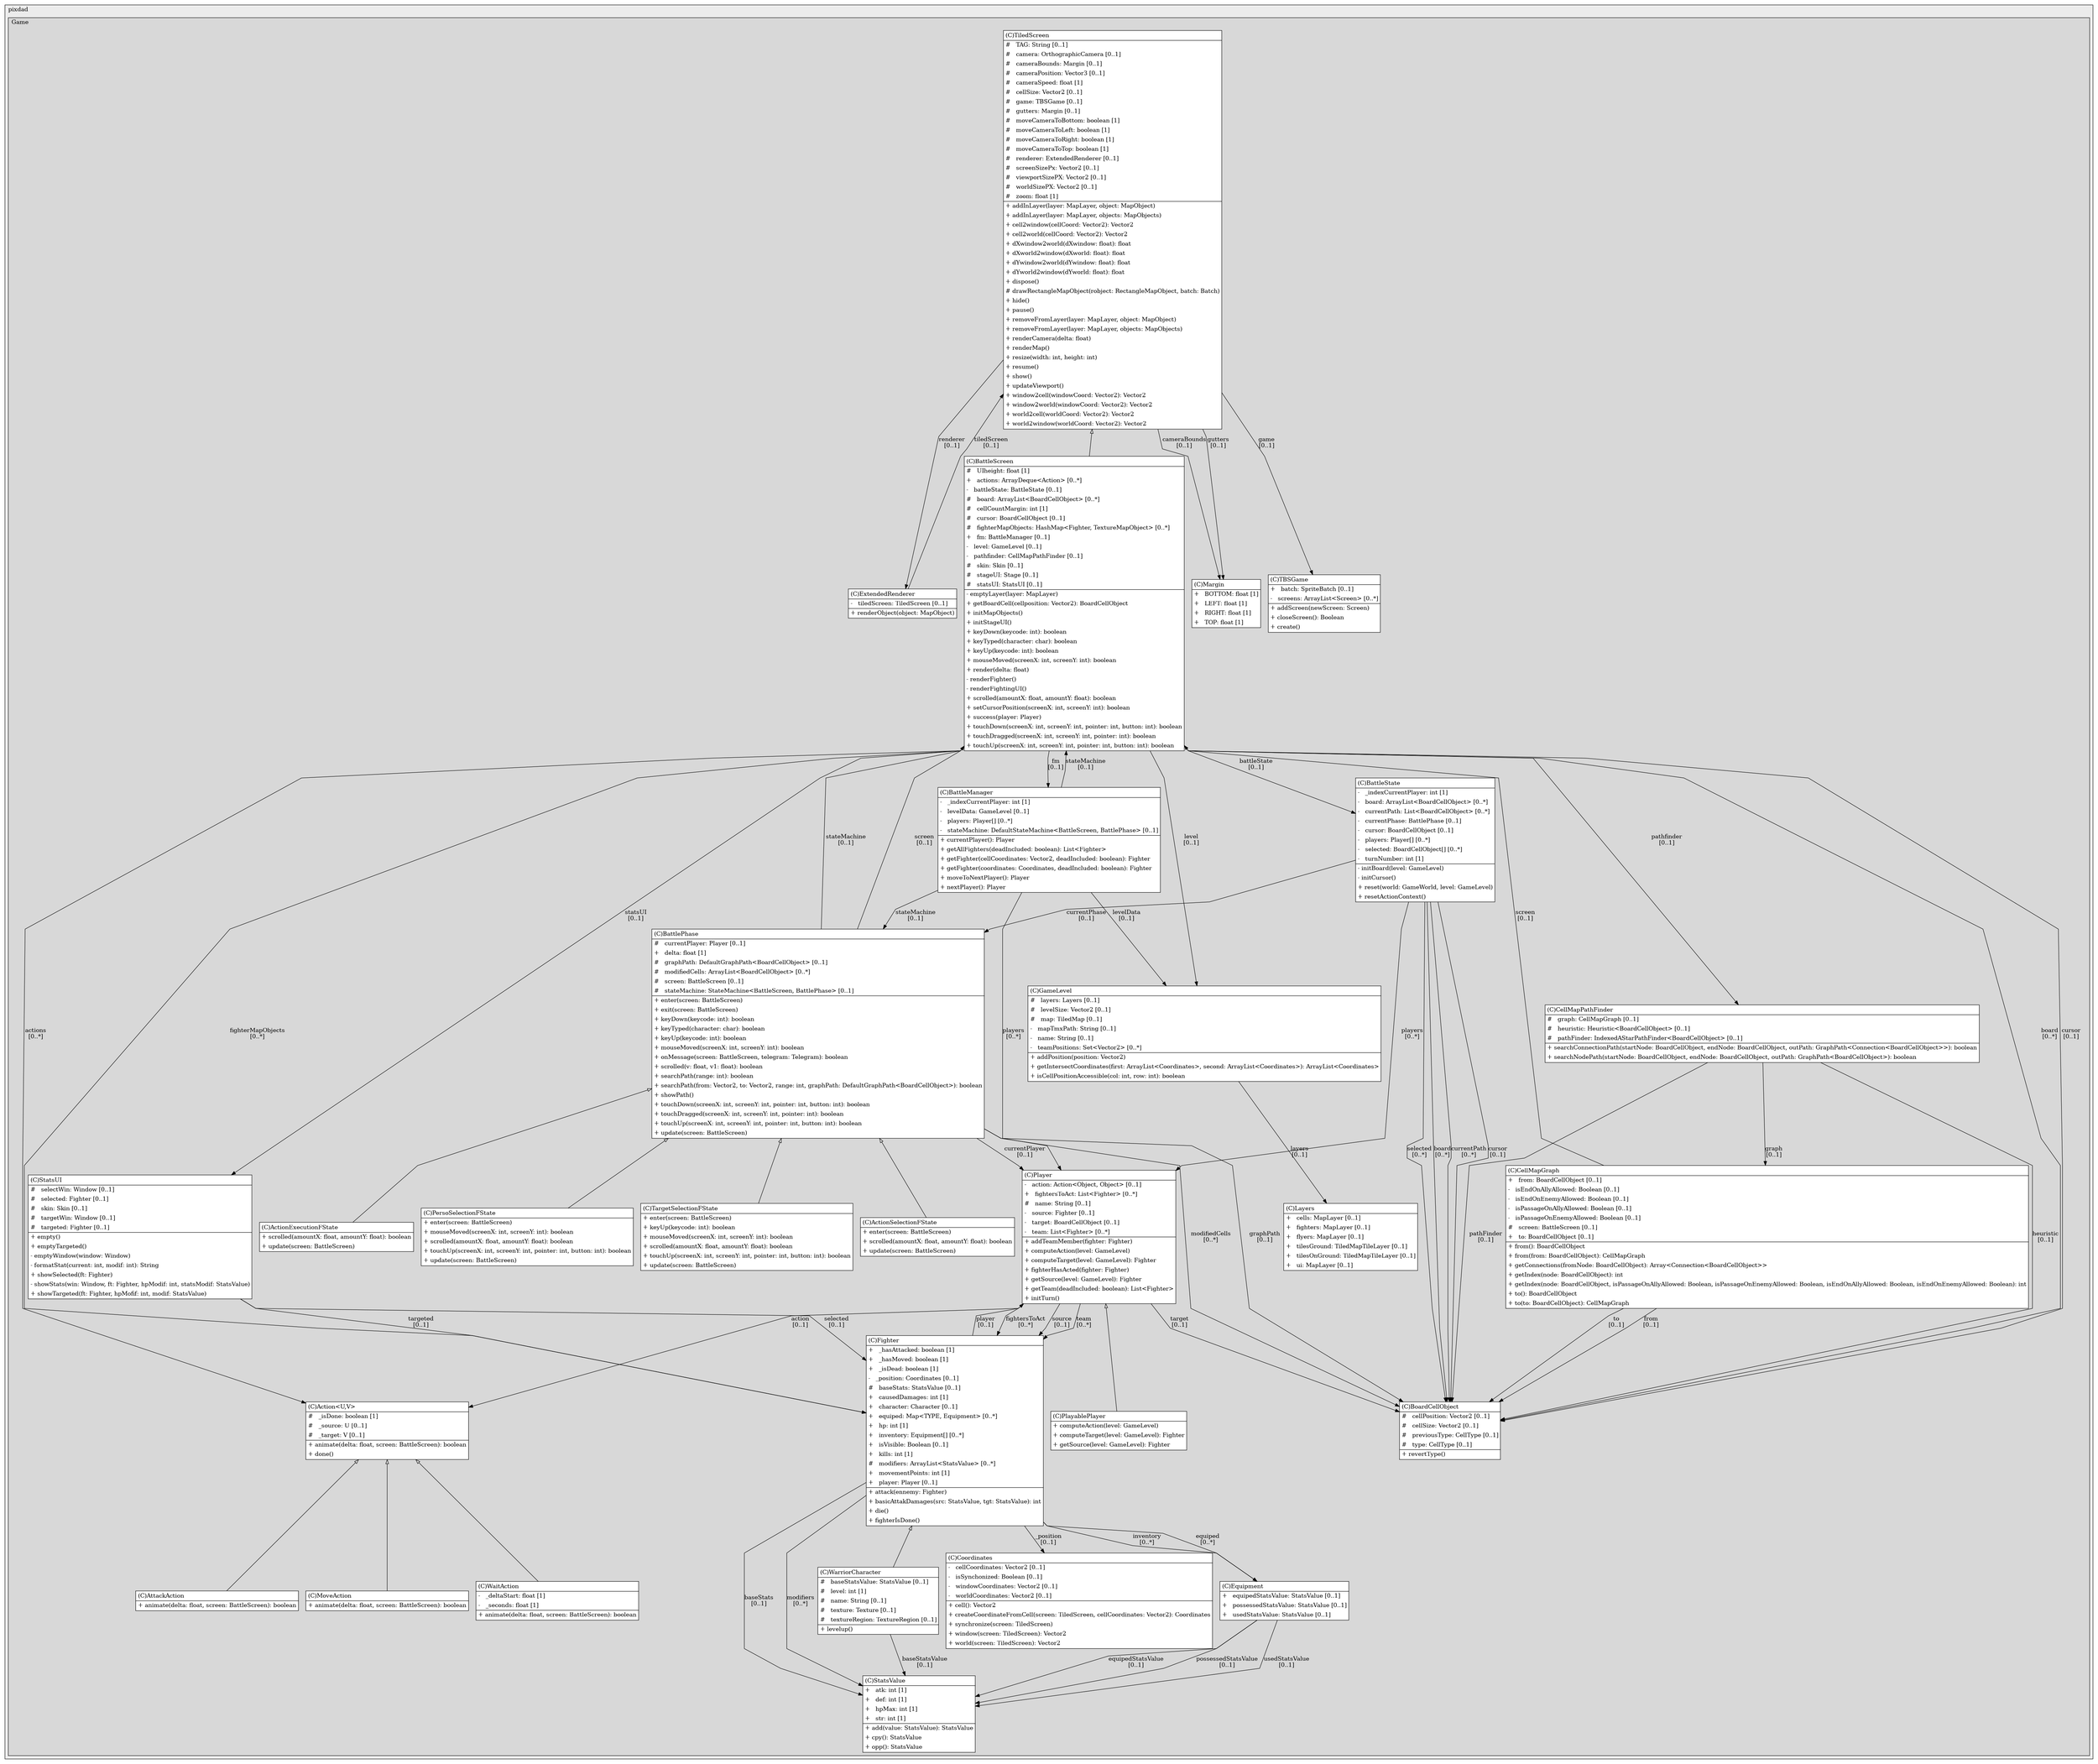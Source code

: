 @startuml

/' diagram meta data start
config=StructureConfiguration;
{
  "projectClassification": {
    "searchMode": "OpenProject", // OpenProject, AllProjects
    "includedProjects": "",
    "pathEndKeywords": "*.impl",
    "isClientPath": "",
    "isClientName": "",
    "isTestPath": "",
    "isTestName": "",
    "isMappingPath": "",
    "isMappingName": "",
    "isDataAccessPath": "",
    "isDataAccessName": "",
    "isDataStructurePath": "",
    "isDataStructureName": "",
    "isInterfaceStructuresPath": "",
    "isInterfaceStructuresName": "",
    "isEntryPointPath": "",
    "isEntryPointName": ""
  },
  "graphRestriction": {
    "classPackageExcludeFilter": "",
    "classPackageIncludeFilter": "",
    "classNameExcludeFilter": "",
    "classNameIncludeFilter": "",
    "methodNameExcludeFilter": "",
    "methodNameIncludeFilter": "",
    "removeByInheritance": "", // inheritance/annotation based filtering is done in a second step
    "removeByAnnotation": "",
    "removeByClassPackage": "", // cleanup the graph after inheritance/annotation based filtering is done
    "removeByClassName": "",
    "cutMappings": false,
    "cutEnum": true,
    "cutTests": true,
    "cutClient": true,
    "cutDataAccess": false,
    "cutInterfaceStructures": false,
    "cutDataStructures": false,
    "cutGetterAndSetter": true,
    "cutConstructors": true
  },
  "graphTraversal": {
    "forwardDepth": 6,
    "backwardDepth": 6,
    "classPackageExcludeFilter": "",
    "classPackageIncludeFilter": "",
    "classNameExcludeFilter": "",
    "classNameIncludeFilter": "",
    "methodNameExcludeFilter": "",
    "methodNameIncludeFilter": "",
    "hideMappings": false,
    "hideDataStructures": false,
    "hidePrivateMethods": true,
    "hideInterfaceCalls": true, // indirection: implementation -> interface (is hidden) -> implementation
    "onlyShowApplicationEntryPoints": false // root node is included
  },
  "details": {
    "aggregation": "GroupByClass", // ByClass, GroupByClass, None
    "showClassGenericTypes": true,
    "showMethods": true,
    "showMethodParameterNames": true,
    "showMethodParameterTypes": true,
    "showMethodReturnType": true,
    "showPackageLevels": 2,
    "showDetailedClassStructure": true
  },
  "rootClass": "fr.pixdad.Game.battle.core.BattleState"
}
diagram meta data end '/



digraph g {
    rankdir="TB"
    splines=polyline
    

'nodes 
subgraph cluster_987858552 { 
   	label=pixdad
	labeljust=l
	fillcolor="#ececec"
	style=filled
   
   subgraph cluster_583152824 { 
   	label=Game
	labeljust=l
	fillcolor="#d8d8d8"
	style=filled
   
   Action914802988[
	label=<<TABLE BORDER="1" CELLBORDER="0" CELLPADDING="4" CELLSPACING="0">
<TR><TD ALIGN="LEFT" >(C)Action&lt;U,V&gt;</TD></TR>
<HR/>
<TR><TD ALIGN="LEFT" >#   _isDone: boolean [1]</TD></TR>
<TR><TD ALIGN="LEFT" >#   _source: U [0..1]</TD></TR>
<TR><TD ALIGN="LEFT" >#   _target: V [0..1]</TD></TR>
<HR/>
<TR><TD ALIGN="LEFT" >+ animate(delta: float, screen: BattleScreen): boolean</TD></TR>
<TR><TD ALIGN="LEFT" >+ done()</TD></TR>
</TABLE>>
	style=filled
	margin=0
	shape=plaintext
	fillcolor="#FFFFFF"
];

ActionExecutionFState384334176[
	label=<<TABLE BORDER="1" CELLBORDER="0" CELLPADDING="4" CELLSPACING="0">
<TR><TD ALIGN="LEFT" >(C)ActionExecutionFState</TD></TR>
<HR/>
<TR><TD ALIGN="LEFT" >+ scrolled(amountX: float, amountY: float): boolean</TD></TR>
<TR><TD ALIGN="LEFT" >+ update(screen: BattleScreen)</TD></TR>
</TABLE>>
	style=filled
	margin=0
	shape=plaintext
	fillcolor="#FFFFFF"
];

ActionSelectionFState384334176[
	label=<<TABLE BORDER="1" CELLBORDER="0" CELLPADDING="4" CELLSPACING="0">
<TR><TD ALIGN="LEFT" >(C)ActionSelectionFState</TD></TR>
<HR/>
<TR><TD ALIGN="LEFT" >+ enter(screen: BattleScreen)</TD></TR>
<TR><TD ALIGN="LEFT" >+ scrolled(amountX: float, amountY: float): boolean</TD></TR>
<TR><TD ALIGN="LEFT" >+ update(screen: BattleScreen)</TD></TR>
</TABLE>>
	style=filled
	margin=0
	shape=plaintext
	fillcolor="#FFFFFF"
];

AttackAction914802988[
	label=<<TABLE BORDER="1" CELLBORDER="0" CELLPADDING="4" CELLSPACING="0">
<TR><TD ALIGN="LEFT" >(C)AttackAction</TD></TR>
<HR/>
<TR><TD ALIGN="LEFT" >+ animate(delta: float, screen: BattleScreen): boolean</TD></TR>
</TABLE>>
	style=filled
	margin=0
	shape=plaintext
	fillcolor="#FFFFFF"
];

BattleManager808056765[
	label=<<TABLE BORDER="1" CELLBORDER="0" CELLPADDING="4" CELLSPACING="0">
<TR><TD ALIGN="LEFT" >(C)BattleManager</TD></TR>
<HR/>
<TR><TD ALIGN="LEFT" >-   _indexCurrentPlayer: int [1]</TD></TR>
<TR><TD ALIGN="LEFT" >-   levelData: GameLevel [0..1]</TD></TR>
<TR><TD ALIGN="LEFT" >-   players: Player[] [0..*]</TD></TR>
<TR><TD ALIGN="LEFT" >-   stateMachine: DefaultStateMachine&lt;BattleScreen, BattlePhase&gt; [0..1]</TD></TR>
<HR/>
<TR><TD ALIGN="LEFT" >+ currentPlayer(): Player</TD></TR>
<TR><TD ALIGN="LEFT" >+ getAllFighters(deadIncluded: boolean): List&lt;Fighter&gt;</TD></TR>
<TR><TD ALIGN="LEFT" >+ getFighter(cellCoordinates: Vector2, deadIncluded: boolean): Fighter</TD></TR>
<TR><TD ALIGN="LEFT" >+ getFighter(coordinates: Coordinates, deadIncluded: boolean): Fighter</TD></TR>
<TR><TD ALIGN="LEFT" >+ moveToNextPlayer(): Player</TD></TR>
<TR><TD ALIGN="LEFT" >+ nextPlayer(): Player</TD></TR>
</TABLE>>
	style=filled
	margin=0
	shape=plaintext
	fillcolor="#FFFFFF"
];

BattlePhase384334176[
	label=<<TABLE BORDER="1" CELLBORDER="0" CELLPADDING="4" CELLSPACING="0">
<TR><TD ALIGN="LEFT" >(C)BattlePhase</TD></TR>
<HR/>
<TR><TD ALIGN="LEFT" >#   currentPlayer: Player [0..1]</TD></TR>
<TR><TD ALIGN="LEFT" >+   delta: float [1]</TD></TR>
<TR><TD ALIGN="LEFT" >#   graphPath: DefaultGraphPath&lt;BoardCellObject&gt; [0..1]</TD></TR>
<TR><TD ALIGN="LEFT" >#   modifiedCells: ArrayList&lt;BoardCellObject&gt; [0..*]</TD></TR>
<TR><TD ALIGN="LEFT" >#   screen: BattleScreen [0..1]</TD></TR>
<TR><TD ALIGN="LEFT" >#   stateMachine: StateMachine&lt;BattleScreen, BattlePhase&gt; [0..1]</TD></TR>
<HR/>
<TR><TD ALIGN="LEFT" >+ enter(screen: BattleScreen)</TD></TR>
<TR><TD ALIGN="LEFT" >+ exit(screen: BattleScreen)</TD></TR>
<TR><TD ALIGN="LEFT" >+ keyDown(keycode: int): boolean</TD></TR>
<TR><TD ALIGN="LEFT" >+ keyTyped(character: char): boolean</TD></TR>
<TR><TD ALIGN="LEFT" >+ keyUp(keycode: int): boolean</TD></TR>
<TR><TD ALIGN="LEFT" >+ mouseMoved(screenX: int, screenY: int): boolean</TD></TR>
<TR><TD ALIGN="LEFT" >+ onMessage(screen: BattleScreen, telegram: Telegram): boolean</TD></TR>
<TR><TD ALIGN="LEFT" >+ scrolled(v: float, v1: float): boolean</TD></TR>
<TR><TD ALIGN="LEFT" >+ searchPath(range: int): boolean</TD></TR>
<TR><TD ALIGN="LEFT" >+ searchPath(from: Vector2, to: Vector2, range: int, graphPath: DefaultGraphPath&lt;BoardCellObject&gt;): boolean</TD></TR>
<TR><TD ALIGN="LEFT" >+ showPath()</TD></TR>
<TR><TD ALIGN="LEFT" >+ touchDown(screenX: int, screenY: int, pointer: int, button: int): boolean</TD></TR>
<TR><TD ALIGN="LEFT" >+ touchDragged(screenX: int, screenY: int, pointer: int): boolean</TD></TR>
<TR><TD ALIGN="LEFT" >+ touchUp(screenX: int, screenY: int, pointer: int, button: int): boolean</TD></TR>
<TR><TD ALIGN="LEFT" >+ update(screen: BattleScreen)</TD></TR>
</TABLE>>
	style=filled
	margin=0
	shape=plaintext
	fillcolor="#FFFFFF"
];

BattleScreen808056765[
	label=<<TABLE BORDER="1" CELLBORDER="0" CELLPADDING="4" CELLSPACING="0">
<TR><TD ALIGN="LEFT" >(C)BattleScreen</TD></TR>
<HR/>
<TR><TD ALIGN="LEFT" >#   UIheight: float [1]</TD></TR>
<TR><TD ALIGN="LEFT" >+   actions: ArrayDeque&lt;Action&gt; [0..*]</TD></TR>
<TR><TD ALIGN="LEFT" >-   battleState: BattleState [0..1]</TD></TR>
<TR><TD ALIGN="LEFT" >#   board: ArrayList&lt;BoardCellObject&gt; [0..*]</TD></TR>
<TR><TD ALIGN="LEFT" >#   cellCountMargin: int [1]</TD></TR>
<TR><TD ALIGN="LEFT" >#   cursor: BoardCellObject [0..1]</TD></TR>
<TR><TD ALIGN="LEFT" >#   fighterMapObjects: HashMap&lt;Fighter, TextureMapObject&gt; [0..*]</TD></TR>
<TR><TD ALIGN="LEFT" >+   fm: BattleManager [0..1]</TD></TR>
<TR><TD ALIGN="LEFT" >-   level: GameLevel [0..1]</TD></TR>
<TR><TD ALIGN="LEFT" >-   pathfinder: CellMapPathFinder [0..1]</TD></TR>
<TR><TD ALIGN="LEFT" >#   skin: Skin [0..1]</TD></TR>
<TR><TD ALIGN="LEFT" >#   stageUI: Stage [0..1]</TD></TR>
<TR><TD ALIGN="LEFT" >#   statsUI: StatsUI [0..1]</TD></TR>
<HR/>
<TR><TD ALIGN="LEFT" >- emptyLayer(layer: MapLayer)</TD></TR>
<TR><TD ALIGN="LEFT" >+ getBoardCell(cellposition: Vector2): BoardCellObject</TD></TR>
<TR><TD ALIGN="LEFT" >+ initMapObjects()</TD></TR>
<TR><TD ALIGN="LEFT" >+ initStageUI()</TD></TR>
<TR><TD ALIGN="LEFT" >+ keyDown(keycode: int): boolean</TD></TR>
<TR><TD ALIGN="LEFT" >+ keyTyped(character: char): boolean</TD></TR>
<TR><TD ALIGN="LEFT" >+ keyUp(keycode: int): boolean</TD></TR>
<TR><TD ALIGN="LEFT" >+ mouseMoved(screenX: int, screenY: int): boolean</TD></TR>
<TR><TD ALIGN="LEFT" >+ render(delta: float)</TD></TR>
<TR><TD ALIGN="LEFT" >- renderFighter()</TD></TR>
<TR><TD ALIGN="LEFT" >- renderFightingUI()</TD></TR>
<TR><TD ALIGN="LEFT" >+ scrolled(amountX: float, amountY: float): boolean</TD></TR>
<TR><TD ALIGN="LEFT" >+ setCursorPosition(screenX: int, screenY: int): boolean</TD></TR>
<TR><TD ALIGN="LEFT" >+ success(player: Player)</TD></TR>
<TR><TD ALIGN="LEFT" >+ touchDown(screenX: int, screenY: int, pointer: int, button: int): boolean</TD></TR>
<TR><TD ALIGN="LEFT" >+ touchDragged(screenX: int, screenY: int, pointer: int): boolean</TD></TR>
<TR><TD ALIGN="LEFT" >+ touchUp(screenX: int, screenY: int, pointer: int, button: int): boolean</TD></TR>
</TABLE>>
	style=filled
	margin=0
	shape=plaintext
	fillcolor="#FFFFFF"
];

BattleState808056765[
	label=<<TABLE BORDER="1" CELLBORDER="0" CELLPADDING="4" CELLSPACING="0">
<TR><TD ALIGN="LEFT" >(C)BattleState</TD></TR>
<HR/>
<TR><TD ALIGN="LEFT" >-   _indexCurrentPlayer: int [1]</TD></TR>
<TR><TD ALIGN="LEFT" >-   board: ArrayList&lt;BoardCellObject&gt; [0..*]</TD></TR>
<TR><TD ALIGN="LEFT" >-   currentPath: List&lt;BoardCellObject&gt; [0..*]</TD></TR>
<TR><TD ALIGN="LEFT" >-   currentPhase: BattlePhase [0..1]</TD></TR>
<TR><TD ALIGN="LEFT" >-   cursor: BoardCellObject [0..1]</TD></TR>
<TR><TD ALIGN="LEFT" >-   players: Player[] [0..*]</TD></TR>
<TR><TD ALIGN="LEFT" >-   selected: BoardCellObject[] [0..*]</TD></TR>
<TR><TD ALIGN="LEFT" >-   turnNumber: int [1]</TD></TR>
<HR/>
<TR><TD ALIGN="LEFT" >- initBoard(level: GameLevel)</TD></TR>
<TR><TD ALIGN="LEFT" >- initCursor()</TD></TR>
<TR><TD ALIGN="LEFT" >+ reset(world: GameWorld, level: GameLevel)</TD></TR>
<TR><TD ALIGN="LEFT" >+ resetActionContext()</TD></TR>
</TABLE>>
	style=filled
	margin=0
	shape=plaintext
	fillcolor="#FFFFFF"
];

BoardCellObject808056765[
	label=<<TABLE BORDER="1" CELLBORDER="0" CELLPADDING="4" CELLSPACING="0">
<TR><TD ALIGN="LEFT" >(C)BoardCellObject</TD></TR>
<HR/>
<TR><TD ALIGN="LEFT" >#   cellPosition: Vector2 [0..1]</TD></TR>
<TR><TD ALIGN="LEFT" >#   cellSize: Vector2 [0..1]</TD></TR>
<TR><TD ALIGN="LEFT" >#   previousType: CellType [0..1]</TD></TR>
<TR><TD ALIGN="LEFT" >#   type: CellType [0..1]</TD></TR>
<HR/>
<TR><TD ALIGN="LEFT" >+ revertType()</TD></TR>
</TABLE>>
	style=filled
	margin=0
	shape=plaintext
	fillcolor="#FFFFFF"
];

CellMapGraph1782098922[
	label=<<TABLE BORDER="1" CELLBORDER="0" CELLPADDING="4" CELLSPACING="0">
<TR><TD ALIGN="LEFT" >(C)CellMapGraph</TD></TR>
<HR/>
<TR><TD ALIGN="LEFT" >+   from: BoardCellObject [0..1]</TD></TR>
<TR><TD ALIGN="LEFT" >-   isEndOnAllyAllowed: Boolean [0..1]</TD></TR>
<TR><TD ALIGN="LEFT" >-   isEndOnEnemyAllowed: Boolean [0..1]</TD></TR>
<TR><TD ALIGN="LEFT" >-   isPassageOnAllyAllowed: Boolean [0..1]</TD></TR>
<TR><TD ALIGN="LEFT" >-   isPassageOnEnemyAllowed: Boolean [0..1]</TD></TR>
<TR><TD ALIGN="LEFT" >#   screen: BattleScreen [0..1]</TD></TR>
<TR><TD ALIGN="LEFT" >+   to: BoardCellObject [0..1]</TD></TR>
<HR/>
<TR><TD ALIGN="LEFT" >+ from(): BoardCellObject</TD></TR>
<TR><TD ALIGN="LEFT" >+ from(from: BoardCellObject): CellMapGraph</TD></TR>
<TR><TD ALIGN="LEFT" >+ getConnections(fromNode: BoardCellObject): Array&lt;Connection&lt;BoardCellObject&gt;&gt;</TD></TR>
<TR><TD ALIGN="LEFT" >+ getIndex(node: BoardCellObject): int</TD></TR>
<TR><TD ALIGN="LEFT" >+ getIndex(node: BoardCellObject, isPassageOnAllyAllowed: Boolean, isPassageOnEnemyAllowed: Boolean, isEndOnAllyAllowed: Boolean, isEndOnEnemyAllowed: Boolean): int</TD></TR>
<TR><TD ALIGN="LEFT" >+ to(): BoardCellObject</TD></TR>
<TR><TD ALIGN="LEFT" >+ to(to: BoardCellObject): CellMapGraph</TD></TR>
</TABLE>>
	style=filled
	margin=0
	shape=plaintext
	fillcolor="#FFFFFF"
];

CellMapPathFinder703280045[
	label=<<TABLE BORDER="1" CELLBORDER="0" CELLPADDING="4" CELLSPACING="0">
<TR><TD ALIGN="LEFT" >(C)CellMapPathFinder</TD></TR>
<HR/>
<TR><TD ALIGN="LEFT" >#   graph: CellMapGraph [0..1]</TD></TR>
<TR><TD ALIGN="LEFT" >#   heuristic: Heuristic&lt;BoardCellObject&gt; [0..1]</TD></TR>
<TR><TD ALIGN="LEFT" >#   pathFinder: IndexedAStarPathFinder&lt;BoardCellObject&gt; [0..1]</TD></TR>
<HR/>
<TR><TD ALIGN="LEFT" >+ searchConnectionPath(startNode: BoardCellObject, endNode: BoardCellObject, outPath: GraphPath&lt;Connection&lt;BoardCellObject&gt;&gt;): boolean</TD></TR>
<TR><TD ALIGN="LEFT" >+ searchNodePath(startNode: BoardCellObject, endNode: BoardCellObject, outPath: GraphPath&lt;BoardCellObject&gt;): boolean</TD></TR>
</TABLE>>
	style=filled
	margin=0
	shape=plaintext
	fillcolor="#FFFFFF"
];

Coordinates1860649759[
	label=<<TABLE BORDER="1" CELLBORDER="0" CELLPADDING="4" CELLSPACING="0">
<TR><TD ALIGN="LEFT" >(C)Coordinates</TD></TR>
<HR/>
<TR><TD ALIGN="LEFT" >-   cellCoordinates: Vector2 [0..1]</TD></TR>
<TR><TD ALIGN="LEFT" >-   isSynchonized: Boolean [0..1]</TD></TR>
<TR><TD ALIGN="LEFT" >-   windowCoordinates: Vector2 [0..1]</TD></TR>
<TR><TD ALIGN="LEFT" >-   worldCoordinates: Vector2 [0..1]</TD></TR>
<HR/>
<TR><TD ALIGN="LEFT" >+ cell(): Vector2</TD></TR>
<TR><TD ALIGN="LEFT" >+ createCoordinateFromCell(screen: TiledScreen, cellCoordinates: Vector2): Coordinates</TD></TR>
<TR><TD ALIGN="LEFT" >+ synchronize(screen: TiledScreen)</TD></TR>
<TR><TD ALIGN="LEFT" >+ window(screen: TiledScreen): Vector2</TD></TR>
<TR><TD ALIGN="LEFT" >+ world(screen: TiledScreen): Vector2</TD></TR>
</TABLE>>
	style=filled
	margin=0
	shape=plaintext
	fillcolor="#FFFFFF"
];

Equipment154637267[
	label=<<TABLE BORDER="1" CELLBORDER="0" CELLPADDING="4" CELLSPACING="0">
<TR><TD ALIGN="LEFT" >(C)Equipment</TD></TR>
<HR/>
<TR><TD ALIGN="LEFT" >+   equipedStatsValue: StatsValue [0..1]</TD></TR>
<TR><TD ALIGN="LEFT" >+   possessedStatsValue: StatsValue [0..1]</TD></TR>
<TR><TD ALIGN="LEFT" >+   usedStatsValue: StatsValue [0..1]</TD></TR>
</TABLE>>
	style=filled
	margin=0
	shape=plaintext
	fillcolor="#FFFFFF"
];

ExtendedRenderer1740837991[
	label=<<TABLE BORDER="1" CELLBORDER="0" CELLPADDING="4" CELLSPACING="0">
<TR><TD ALIGN="LEFT" >(C)ExtendedRenderer</TD></TR>
<HR/>
<TR><TD ALIGN="LEFT" >-   tiledScreen: TiledScreen [0..1]</TD></TR>
<HR/>
<TR><TD ALIGN="LEFT" >+ renderObject(object: MapObject)</TD></TR>
</TABLE>>
	style=filled
	margin=0
	shape=plaintext
	fillcolor="#FFFFFF"
];

Fighter808056765[
	label=<<TABLE BORDER="1" CELLBORDER="0" CELLPADDING="4" CELLSPACING="0">
<TR><TD ALIGN="LEFT" >(C)Fighter</TD></TR>
<HR/>
<TR><TD ALIGN="LEFT" >+   _hasAttacked: boolean [1]</TD></TR>
<TR><TD ALIGN="LEFT" >+   _hasMoved: boolean [1]</TD></TR>
<TR><TD ALIGN="LEFT" >+   _isDead: boolean [1]</TD></TR>
<TR><TD ALIGN="LEFT" >-   _position: Coordinates [0..1]</TD></TR>
<TR><TD ALIGN="LEFT" >#   baseStats: StatsValue [0..1]</TD></TR>
<TR><TD ALIGN="LEFT" >+   causedDamages: int [1]</TD></TR>
<TR><TD ALIGN="LEFT" >+   character: Character [0..1]</TD></TR>
<TR><TD ALIGN="LEFT" >+   equiped: Map&lt;TYPE, Equipment&gt; [0..*]</TD></TR>
<TR><TD ALIGN="LEFT" >+   hp: int [1]</TD></TR>
<TR><TD ALIGN="LEFT" >+   inventory: Equipment[] [0..*]</TD></TR>
<TR><TD ALIGN="LEFT" >+   isVisible: Boolean [0..1]</TD></TR>
<TR><TD ALIGN="LEFT" >+   kills: int [1]</TD></TR>
<TR><TD ALIGN="LEFT" >#   modifiers: ArrayList&lt;StatsValue&gt; [0..*]</TD></TR>
<TR><TD ALIGN="LEFT" >+   movementPoints: int [1]</TD></TR>
<TR><TD ALIGN="LEFT" >+   player: Player [0..1]</TD></TR>
<HR/>
<TR><TD ALIGN="LEFT" >+ attack(ennemy: Fighter)</TD></TR>
<TR><TD ALIGN="LEFT" >+ basicAttakDamages(src: StatsValue, tgt: StatsValue): int</TD></TR>
<TR><TD ALIGN="LEFT" >+ die()</TD></TR>
<TR><TD ALIGN="LEFT" >+ fighterIsDone()</TD></TR>
</TABLE>>
	style=filled
	margin=0
	shape=plaintext
	fillcolor="#FFFFFF"
];

GameLevel154637267[
	label=<<TABLE BORDER="1" CELLBORDER="0" CELLPADDING="4" CELLSPACING="0">
<TR><TD ALIGN="LEFT" >(C)GameLevel</TD></TR>
<HR/>
<TR><TD ALIGN="LEFT" >#   layers: Layers [0..1]</TD></TR>
<TR><TD ALIGN="LEFT" >#   levelSize: Vector2 [0..1]</TD></TR>
<TR><TD ALIGN="LEFT" >#   map: TiledMap [0..1]</TD></TR>
<TR><TD ALIGN="LEFT" >-   mapTmxPath: String [0..1]</TD></TR>
<TR><TD ALIGN="LEFT" >-   name: String [0..1]</TD></TR>
<TR><TD ALIGN="LEFT" >-   teamPositions: Set&lt;Vector2&gt; [0..*]</TD></TR>
<HR/>
<TR><TD ALIGN="LEFT" >+ addPosition(position: Vector2)</TD></TR>
<TR><TD ALIGN="LEFT" >+ getIntersectCoordinates(first: ArrayList&lt;Coordinates&gt;, second: ArrayList&lt;Coordinates&gt;): ArrayList&lt;Coordinates&gt;</TD></TR>
<TR><TD ALIGN="LEFT" >+ isCellPositionAccessible(col: int, row: int): boolean</TD></TR>
</TABLE>>
	style=filled
	margin=0
	shape=plaintext
	fillcolor="#FFFFFF"
];

Layers808056765[
	label=<<TABLE BORDER="1" CELLBORDER="0" CELLPADDING="4" CELLSPACING="0">
<TR><TD ALIGN="LEFT" >(C)Layers</TD></TR>
<HR/>
<TR><TD ALIGN="LEFT" >+   cells: MapLayer [0..1]</TD></TR>
<TR><TD ALIGN="LEFT" >+   fighters: MapLayer [0..1]</TD></TR>
<TR><TD ALIGN="LEFT" >+   flyers: MapLayer [0..1]</TD></TR>
<TR><TD ALIGN="LEFT" >+   tilesGround: TiledMapTileLayer [0..1]</TD></TR>
<TR><TD ALIGN="LEFT" >+   tilesOnGround: TiledMapTileLayer [0..1]</TD></TR>
<TR><TD ALIGN="LEFT" >+   ui: MapLayer [0..1]</TD></TR>
</TABLE>>
	style=filled
	margin=0
	shape=plaintext
	fillcolor="#FFFFFF"
];

Margin1860649759[
	label=<<TABLE BORDER="1" CELLBORDER="0" CELLPADDING="4" CELLSPACING="0">
<TR><TD ALIGN="LEFT" >(C)Margin</TD></TR>
<HR/>
<TR><TD ALIGN="LEFT" >+   BOTTOM: float [1]</TD></TR>
<TR><TD ALIGN="LEFT" >+   LEFT: float [1]</TD></TR>
<TR><TD ALIGN="LEFT" >+   RIGHT: float [1]</TD></TR>
<TR><TD ALIGN="LEFT" >+   TOP: float [1]</TD></TR>
</TABLE>>
	style=filled
	margin=0
	shape=plaintext
	fillcolor="#FFFFFF"
];

MoveAction914802988[
	label=<<TABLE BORDER="1" CELLBORDER="0" CELLPADDING="4" CELLSPACING="0">
<TR><TD ALIGN="LEFT" >(C)MoveAction</TD></TR>
<HR/>
<TR><TD ALIGN="LEFT" >+ animate(delta: float, screen: BattleScreen): boolean</TD></TR>
</TABLE>>
	style=filled
	margin=0
	shape=plaintext
	fillcolor="#FFFFFF"
];

PersoSelectionFState384334176[
	label=<<TABLE BORDER="1" CELLBORDER="0" CELLPADDING="4" CELLSPACING="0">
<TR><TD ALIGN="LEFT" >(C)PersoSelectionFState</TD></TR>
<HR/>
<TR><TD ALIGN="LEFT" >+ enter(screen: BattleScreen)</TD></TR>
<TR><TD ALIGN="LEFT" >+ mouseMoved(screenX: int, screenY: int): boolean</TD></TR>
<TR><TD ALIGN="LEFT" >+ scrolled(amountX: float, amountY: float): boolean</TD></TR>
<TR><TD ALIGN="LEFT" >+ touchUp(screenX: int, screenY: int, pointer: int, button: int): boolean</TD></TR>
<TR><TD ALIGN="LEFT" >+ update(screen: BattleScreen)</TD></TR>
</TABLE>>
	style=filled
	margin=0
	shape=plaintext
	fillcolor="#FFFFFF"
];

PlayablePlayer808056765[
	label=<<TABLE BORDER="1" CELLBORDER="0" CELLPADDING="4" CELLSPACING="0">
<TR><TD ALIGN="LEFT" >(C)PlayablePlayer</TD></TR>
<HR/>
<TR><TD ALIGN="LEFT" >+ computeAction(level: GameLevel)</TD></TR>
<TR><TD ALIGN="LEFT" >+ computeTarget(level: GameLevel): Fighter</TD></TR>
<TR><TD ALIGN="LEFT" >+ getSource(level: GameLevel): Fighter</TD></TR>
</TABLE>>
	style=filled
	margin=0
	shape=plaintext
	fillcolor="#FFFFFF"
];

Player808056765[
	label=<<TABLE BORDER="1" CELLBORDER="0" CELLPADDING="4" CELLSPACING="0">
<TR><TD ALIGN="LEFT" >(C)Player</TD></TR>
<HR/>
<TR><TD ALIGN="LEFT" >-   action: Action&lt;Object, Object&gt; [0..1]</TD></TR>
<TR><TD ALIGN="LEFT" >+   fightersToAct: List&lt;Fighter&gt; [0..*]</TD></TR>
<TR><TD ALIGN="LEFT" >#   name: String [0..1]</TD></TR>
<TR><TD ALIGN="LEFT" >-   source: Fighter [0..1]</TD></TR>
<TR><TD ALIGN="LEFT" >-   target: BoardCellObject [0..1]</TD></TR>
<TR><TD ALIGN="LEFT" >-   team: List&lt;Fighter&gt; [0..*]</TD></TR>
<HR/>
<TR><TD ALIGN="LEFT" >+ addTeamMember(fighter: Fighter)</TD></TR>
<TR><TD ALIGN="LEFT" >+ computeAction(level: GameLevel)</TD></TR>
<TR><TD ALIGN="LEFT" >+ computeTarget(level: GameLevel): Fighter</TD></TR>
<TR><TD ALIGN="LEFT" >+ fighterHasActed(fighter: Fighter)</TD></TR>
<TR><TD ALIGN="LEFT" >+ getSource(level: GameLevel): Fighter</TD></TR>
<TR><TD ALIGN="LEFT" >+ getTeam(deadIncluded: boolean): List&lt;Fighter&gt;</TD></TR>
<TR><TD ALIGN="LEFT" >+ initTurn()</TD></TR>
</TABLE>>
	style=filled
	margin=0
	shape=plaintext
	fillcolor="#FFFFFF"
];

StatsUI137705934[
	label=<<TABLE BORDER="1" CELLBORDER="0" CELLPADDING="4" CELLSPACING="0">
<TR><TD ALIGN="LEFT" >(C)StatsUI</TD></TR>
<HR/>
<TR><TD ALIGN="LEFT" >#   selectWin: Window [0..1]</TD></TR>
<TR><TD ALIGN="LEFT" >#   selected: Fighter [0..1]</TD></TR>
<TR><TD ALIGN="LEFT" >#   skin: Skin [0..1]</TD></TR>
<TR><TD ALIGN="LEFT" >#   targetWin: Window [0..1]</TD></TR>
<TR><TD ALIGN="LEFT" >#   targeted: Fighter [0..1]</TD></TR>
<HR/>
<TR><TD ALIGN="LEFT" >+ empty()</TD></TR>
<TR><TD ALIGN="LEFT" >+ emptyTargeted()</TD></TR>
<TR><TD ALIGN="LEFT" >- emptyWindow(window: Window)</TD></TR>
<TR><TD ALIGN="LEFT" >- formatStat(current: int, modif: int): String</TD></TR>
<TR><TD ALIGN="LEFT" >+ showSelected(ft: Fighter)</TD></TR>
<TR><TD ALIGN="LEFT" >- showStats(win: Window, ft: Fighter, hpModif: int, statsModif: StatsValue)</TD></TR>
<TR><TD ALIGN="LEFT" >+ showTargeted(ft: Fighter, hpMofif: int, modif: StatsValue)</TD></TR>
</TABLE>>
	style=filled
	margin=0
	shape=plaintext
	fillcolor="#FFFFFF"
];

StatsValue154637267[
	label=<<TABLE BORDER="1" CELLBORDER="0" CELLPADDING="4" CELLSPACING="0">
<TR><TD ALIGN="LEFT" >(C)StatsValue</TD></TR>
<HR/>
<TR><TD ALIGN="LEFT" >+   atk: int [1]</TD></TR>
<TR><TD ALIGN="LEFT" >+   def: int [1]</TD></TR>
<TR><TD ALIGN="LEFT" >+   hpMax: int [1]</TD></TR>
<TR><TD ALIGN="LEFT" >+   str: int [1]</TD></TR>
<HR/>
<TR><TD ALIGN="LEFT" >+ add(value: StatsValue): StatsValue</TD></TR>
<TR><TD ALIGN="LEFT" >+ cpy(): StatsValue</TD></TR>
<TR><TD ALIGN="LEFT" >+ opp(): StatsValue</TD></TR>
</TABLE>>
	style=filled
	margin=0
	shape=plaintext
	fillcolor="#FFFFFF"
];

TBSGame1184553322[
	label=<<TABLE BORDER="1" CELLBORDER="0" CELLPADDING="4" CELLSPACING="0">
<TR><TD ALIGN="LEFT" >(C)TBSGame</TD></TR>
<HR/>
<TR><TD ALIGN="LEFT" >+   batch: SpriteBatch [0..1]</TD></TR>
<TR><TD ALIGN="LEFT" >-   screens: ArrayList&lt;Screen&gt; [0..*]</TD></TR>
<HR/>
<TR><TD ALIGN="LEFT" >+ addScreen(newScreen: Screen)</TD></TR>
<TR><TD ALIGN="LEFT" >+ closeScreen(): Boolean</TD></TR>
<TR><TD ALIGN="LEFT" >+ create()</TD></TR>
</TABLE>>
	style=filled
	margin=0
	shape=plaintext
	fillcolor="#FFFFFF"
];

TargetSelectionFState384334176[
	label=<<TABLE BORDER="1" CELLBORDER="0" CELLPADDING="4" CELLSPACING="0">
<TR><TD ALIGN="LEFT" >(C)TargetSelectionFState</TD></TR>
<HR/>
<TR><TD ALIGN="LEFT" >+ enter(screen: BattleScreen)</TD></TR>
<TR><TD ALIGN="LEFT" >+ keyUp(keycode: int): boolean</TD></TR>
<TR><TD ALIGN="LEFT" >+ mouseMoved(screenX: int, screenY: int): boolean</TD></TR>
<TR><TD ALIGN="LEFT" >+ scrolled(amountX: float, amountY: float): boolean</TD></TR>
<TR><TD ALIGN="LEFT" >+ touchUp(screenX: int, screenY: int, pointer: int, button: int): boolean</TD></TR>
<TR><TD ALIGN="LEFT" >+ update(screen: BattleScreen)</TD></TR>
</TABLE>>
	style=filled
	margin=0
	shape=plaintext
	fillcolor="#FFFFFF"
];

TiledScreen1740837991[
	label=<<TABLE BORDER="1" CELLBORDER="0" CELLPADDING="4" CELLSPACING="0">
<TR><TD ALIGN="LEFT" >(C)TiledScreen</TD></TR>
<HR/>
<TR><TD ALIGN="LEFT" >#   TAG: String [0..1]</TD></TR>
<TR><TD ALIGN="LEFT" >#   camera: OrthographicCamera [0..1]</TD></TR>
<TR><TD ALIGN="LEFT" >#   cameraBounds: Margin [0..1]</TD></TR>
<TR><TD ALIGN="LEFT" >#   cameraPosition: Vector3 [0..1]</TD></TR>
<TR><TD ALIGN="LEFT" >#   cameraSpeed: float [1]</TD></TR>
<TR><TD ALIGN="LEFT" >#   cellSize: Vector2 [0..1]</TD></TR>
<TR><TD ALIGN="LEFT" >#   game: TBSGame [0..1]</TD></TR>
<TR><TD ALIGN="LEFT" >#   gutters: Margin [0..1]</TD></TR>
<TR><TD ALIGN="LEFT" >#   moveCameraToBottom: boolean [1]</TD></TR>
<TR><TD ALIGN="LEFT" >#   moveCameraToLeft: boolean [1]</TD></TR>
<TR><TD ALIGN="LEFT" >#   moveCameraToRight: boolean [1]</TD></TR>
<TR><TD ALIGN="LEFT" >#   moveCameraToTop: boolean [1]</TD></TR>
<TR><TD ALIGN="LEFT" >#   renderer: ExtendedRenderer [0..1]</TD></TR>
<TR><TD ALIGN="LEFT" >#   screenSizePx: Vector2 [0..1]</TD></TR>
<TR><TD ALIGN="LEFT" >#   viewportSizePX: Vector2 [0..1]</TD></TR>
<TR><TD ALIGN="LEFT" >#   worldSizePX: Vector2 [0..1]</TD></TR>
<TR><TD ALIGN="LEFT" >#   zoom: float [1]</TD></TR>
<HR/>
<TR><TD ALIGN="LEFT" >+ addInLayer(layer: MapLayer, object: MapObject)</TD></TR>
<TR><TD ALIGN="LEFT" >+ addInLayer(layer: MapLayer, objects: MapObjects)</TD></TR>
<TR><TD ALIGN="LEFT" >+ cell2window(cellCoord: Vector2): Vector2</TD></TR>
<TR><TD ALIGN="LEFT" >+ cell2world(cellCoord: Vector2): Vector2</TD></TR>
<TR><TD ALIGN="LEFT" >+ dXwindow2world(dXwindow: float): float</TD></TR>
<TR><TD ALIGN="LEFT" >+ dXworld2window(dXworld: float): float</TD></TR>
<TR><TD ALIGN="LEFT" >+ dYwindow2world(dYwindow: float): float</TD></TR>
<TR><TD ALIGN="LEFT" >+ dYworld2window(dYworld: float): float</TD></TR>
<TR><TD ALIGN="LEFT" >+ dispose()</TD></TR>
<TR><TD ALIGN="LEFT" ># drawRectangleMapObject(robject: RectangleMapObject, batch: Batch)</TD></TR>
<TR><TD ALIGN="LEFT" >+ hide()</TD></TR>
<TR><TD ALIGN="LEFT" >+ pause()</TD></TR>
<TR><TD ALIGN="LEFT" >+ removeFromLayer(layer: MapLayer, object: MapObject)</TD></TR>
<TR><TD ALIGN="LEFT" >+ removeFromLayer(layer: MapLayer, objects: MapObjects)</TD></TR>
<TR><TD ALIGN="LEFT" >+ renderCamera(delta: float)</TD></TR>
<TR><TD ALIGN="LEFT" >+ renderMap()</TD></TR>
<TR><TD ALIGN="LEFT" >+ resize(width: int, height: int)</TD></TR>
<TR><TD ALIGN="LEFT" >+ resume()</TD></TR>
<TR><TD ALIGN="LEFT" >+ show()</TD></TR>
<TR><TD ALIGN="LEFT" >+ updateViewport()</TD></TR>
<TR><TD ALIGN="LEFT" >+ window2cell(windowCoord: Vector2): Vector2</TD></TR>
<TR><TD ALIGN="LEFT" >+ window2world(windowCoord: Vector2): Vector2</TD></TR>
<TR><TD ALIGN="LEFT" >+ world2cell(worldCoord: Vector2): Vector2</TD></TR>
<TR><TD ALIGN="LEFT" >+ world2window(worldCoord: Vector2): Vector2</TD></TR>
</TABLE>>
	style=filled
	margin=0
	shape=plaintext
	fillcolor="#FFFFFF"
];

WaitAction914802988[
	label=<<TABLE BORDER="1" CELLBORDER="0" CELLPADDING="4" CELLSPACING="0">
<TR><TD ALIGN="LEFT" >(C)WaitAction</TD></TR>
<HR/>
<TR><TD ALIGN="LEFT" >-   _deltaStart: float [1]</TD></TR>
<TR><TD ALIGN="LEFT" >-   _seconds: float [1]</TD></TR>
<HR/>
<TR><TD ALIGN="LEFT" >+ animate(delta: float, screen: BattleScreen): boolean</TD></TR>
</TABLE>>
	style=filled
	margin=0
	shape=plaintext
	fillcolor="#FFFFFF"
];

WarriorCharacter154637267[
	label=<<TABLE BORDER="1" CELLBORDER="0" CELLPADDING="4" CELLSPACING="0">
<TR><TD ALIGN="LEFT" >(C)WarriorCharacter</TD></TR>
<HR/>
<TR><TD ALIGN="LEFT" >#   baseStatsValue: StatsValue [0..1]</TD></TR>
<TR><TD ALIGN="LEFT" >#   level: int [1]</TD></TR>
<TR><TD ALIGN="LEFT" >#   name: String [0..1]</TD></TR>
<TR><TD ALIGN="LEFT" >#   texture: Texture [0..1]</TD></TR>
<TR><TD ALIGN="LEFT" >#   textureRegion: TextureRegion [0..1]</TD></TR>
<HR/>
<TR><TD ALIGN="LEFT" >+ levelup()</TD></TR>
</TABLE>>
	style=filled
	margin=0
	shape=plaintext
	fillcolor="#FFFFFF"
];
} 
} 

'edges    
Action914802988 -> AttackAction914802988[arrowhead=none, arrowtail=empty, dir=both];
Action914802988 -> MoveAction914802988[arrowhead=none, arrowtail=empty, dir=both];
Action914802988 -> WaitAction914802988[arrowhead=none, arrowtail=empty, dir=both];
BattleManager808056765 -> BattlePhase384334176[label="stateMachine
[0..1]"];
BattleManager808056765 -> BattleScreen808056765[label="stateMachine
[0..1]"];
BattleManager808056765 -> GameLevel154637267[label="levelData
[0..1]"];
BattleManager808056765 -> Player808056765[label="players
[0..*]"];
BattlePhase384334176 -> ActionExecutionFState384334176[arrowhead=none, arrowtail=empty, dir=both];
BattlePhase384334176 -> ActionSelectionFState384334176[arrowhead=none, arrowtail=empty, dir=both];
BattlePhase384334176 -> BattleScreen808056765[label="screen
[0..1]"];
BattlePhase384334176 -> BattleScreen808056765[label="stateMachine
[0..1]"];
BattlePhase384334176 -> BoardCellObject808056765[label="graphPath
[0..1]"];
BattlePhase384334176 -> BoardCellObject808056765[label="modifiedCells
[0..*]"];
BattlePhase384334176 -> PersoSelectionFState384334176[arrowhead=none, arrowtail=empty, dir=both];
BattlePhase384334176 -> Player808056765[label="currentPlayer
[0..1]"];
BattlePhase384334176 -> TargetSelectionFState384334176[arrowhead=none, arrowtail=empty, dir=both];
BattleScreen808056765 -> Action914802988[label="actions
[0..*]"];
BattleScreen808056765 -> BattleManager808056765[label="fm
[0..1]"];
BattleScreen808056765 -> BattleState808056765[label="battleState
[0..1]"];
BattleScreen808056765 -> BoardCellObject808056765[label="board
[0..*]"];
BattleScreen808056765 -> BoardCellObject808056765[label="cursor
[0..1]"];
BattleScreen808056765 -> CellMapPathFinder703280045[label="pathfinder
[0..1]"];
BattleScreen808056765 -> Fighter808056765[label="fighterMapObjects
[0..*]"];
BattleScreen808056765 -> GameLevel154637267[label="level
[0..1]"];
BattleScreen808056765 -> StatsUI137705934[label="statsUI
[0..1]"];
BattleState808056765 -> BattlePhase384334176[label="currentPhase
[0..1]"];
BattleState808056765 -> BoardCellObject808056765[label="board
[0..*]"];
BattleState808056765 -> BoardCellObject808056765[label="currentPath
[0..*]"];
BattleState808056765 -> BoardCellObject808056765[label="cursor
[0..1]"];
BattleState808056765 -> BoardCellObject808056765[label="selected
[0..*]"];
BattleState808056765 -> Player808056765[label="players
[0..*]"];
CellMapGraph1782098922 -> BattleScreen808056765[label="screen
[0..1]"];
CellMapGraph1782098922 -> BoardCellObject808056765[label="from
[0..1]"];
CellMapGraph1782098922 -> BoardCellObject808056765[label="to
[0..1]"];
CellMapPathFinder703280045 -> BoardCellObject808056765[label="heuristic
[0..1]"];
CellMapPathFinder703280045 -> BoardCellObject808056765[label="pathFinder
[0..1]"];
CellMapPathFinder703280045 -> CellMapGraph1782098922[label="graph
[0..1]"];
Equipment154637267 -> StatsValue154637267[label="equipedStatsValue
[0..1]"];
Equipment154637267 -> StatsValue154637267[label="possessedStatsValue
[0..1]"];
Equipment154637267 -> StatsValue154637267[label="usedStatsValue
[0..1]"];
ExtendedRenderer1740837991 -> TiledScreen1740837991[label="tiledScreen
[0..1]"];
Fighter808056765 -> Coordinates1860649759[label="_position
[0..1]"];
Fighter808056765 -> Equipment154637267[label="equiped
[0..*]"];
Fighter808056765 -> Equipment154637267[label="inventory
[0..*]"];
Fighter808056765 -> Player808056765[label="player
[0..1]"];
Fighter808056765 -> StatsValue154637267[label="baseStats
[0..1]"];
Fighter808056765 -> StatsValue154637267[label="modifiers
[0..*]"];
Fighter808056765 -> WarriorCharacter154637267[arrowhead=none, arrowtail=empty, dir=both];
GameLevel154637267 -> Layers808056765[label="layers
[0..1]"];
Player808056765 -> Action914802988[label="action
[0..1]"];
Player808056765 -> BoardCellObject808056765[label="target
[0..1]"];
Player808056765 -> Fighter808056765[label="fightersToAct
[0..*]"];
Player808056765 -> Fighter808056765[label="source
[0..1]"];
Player808056765 -> Fighter808056765[label="team
[0..*]"];
Player808056765 -> PlayablePlayer808056765[arrowhead=none, arrowtail=empty, dir=both];
StatsUI137705934 -> Fighter808056765[label="selected
[0..1]"];
StatsUI137705934 -> Fighter808056765[label="targeted
[0..1]"];
TiledScreen1740837991 -> BattleScreen808056765[arrowhead=none, arrowtail=empty, dir=both];
TiledScreen1740837991 -> ExtendedRenderer1740837991[label="renderer
[0..1]"];
TiledScreen1740837991 -> Margin1860649759[label="cameraBounds
[0..1]"];
TiledScreen1740837991 -> Margin1860649759[label="gutters
[0..1]"];
TiledScreen1740837991 -> TBSGame1184553322[label="game
[0..1]"];
WarriorCharacter154637267 -> StatsValue154637267[label="baseStatsValue
[0..1]"];
    
}
@enduml